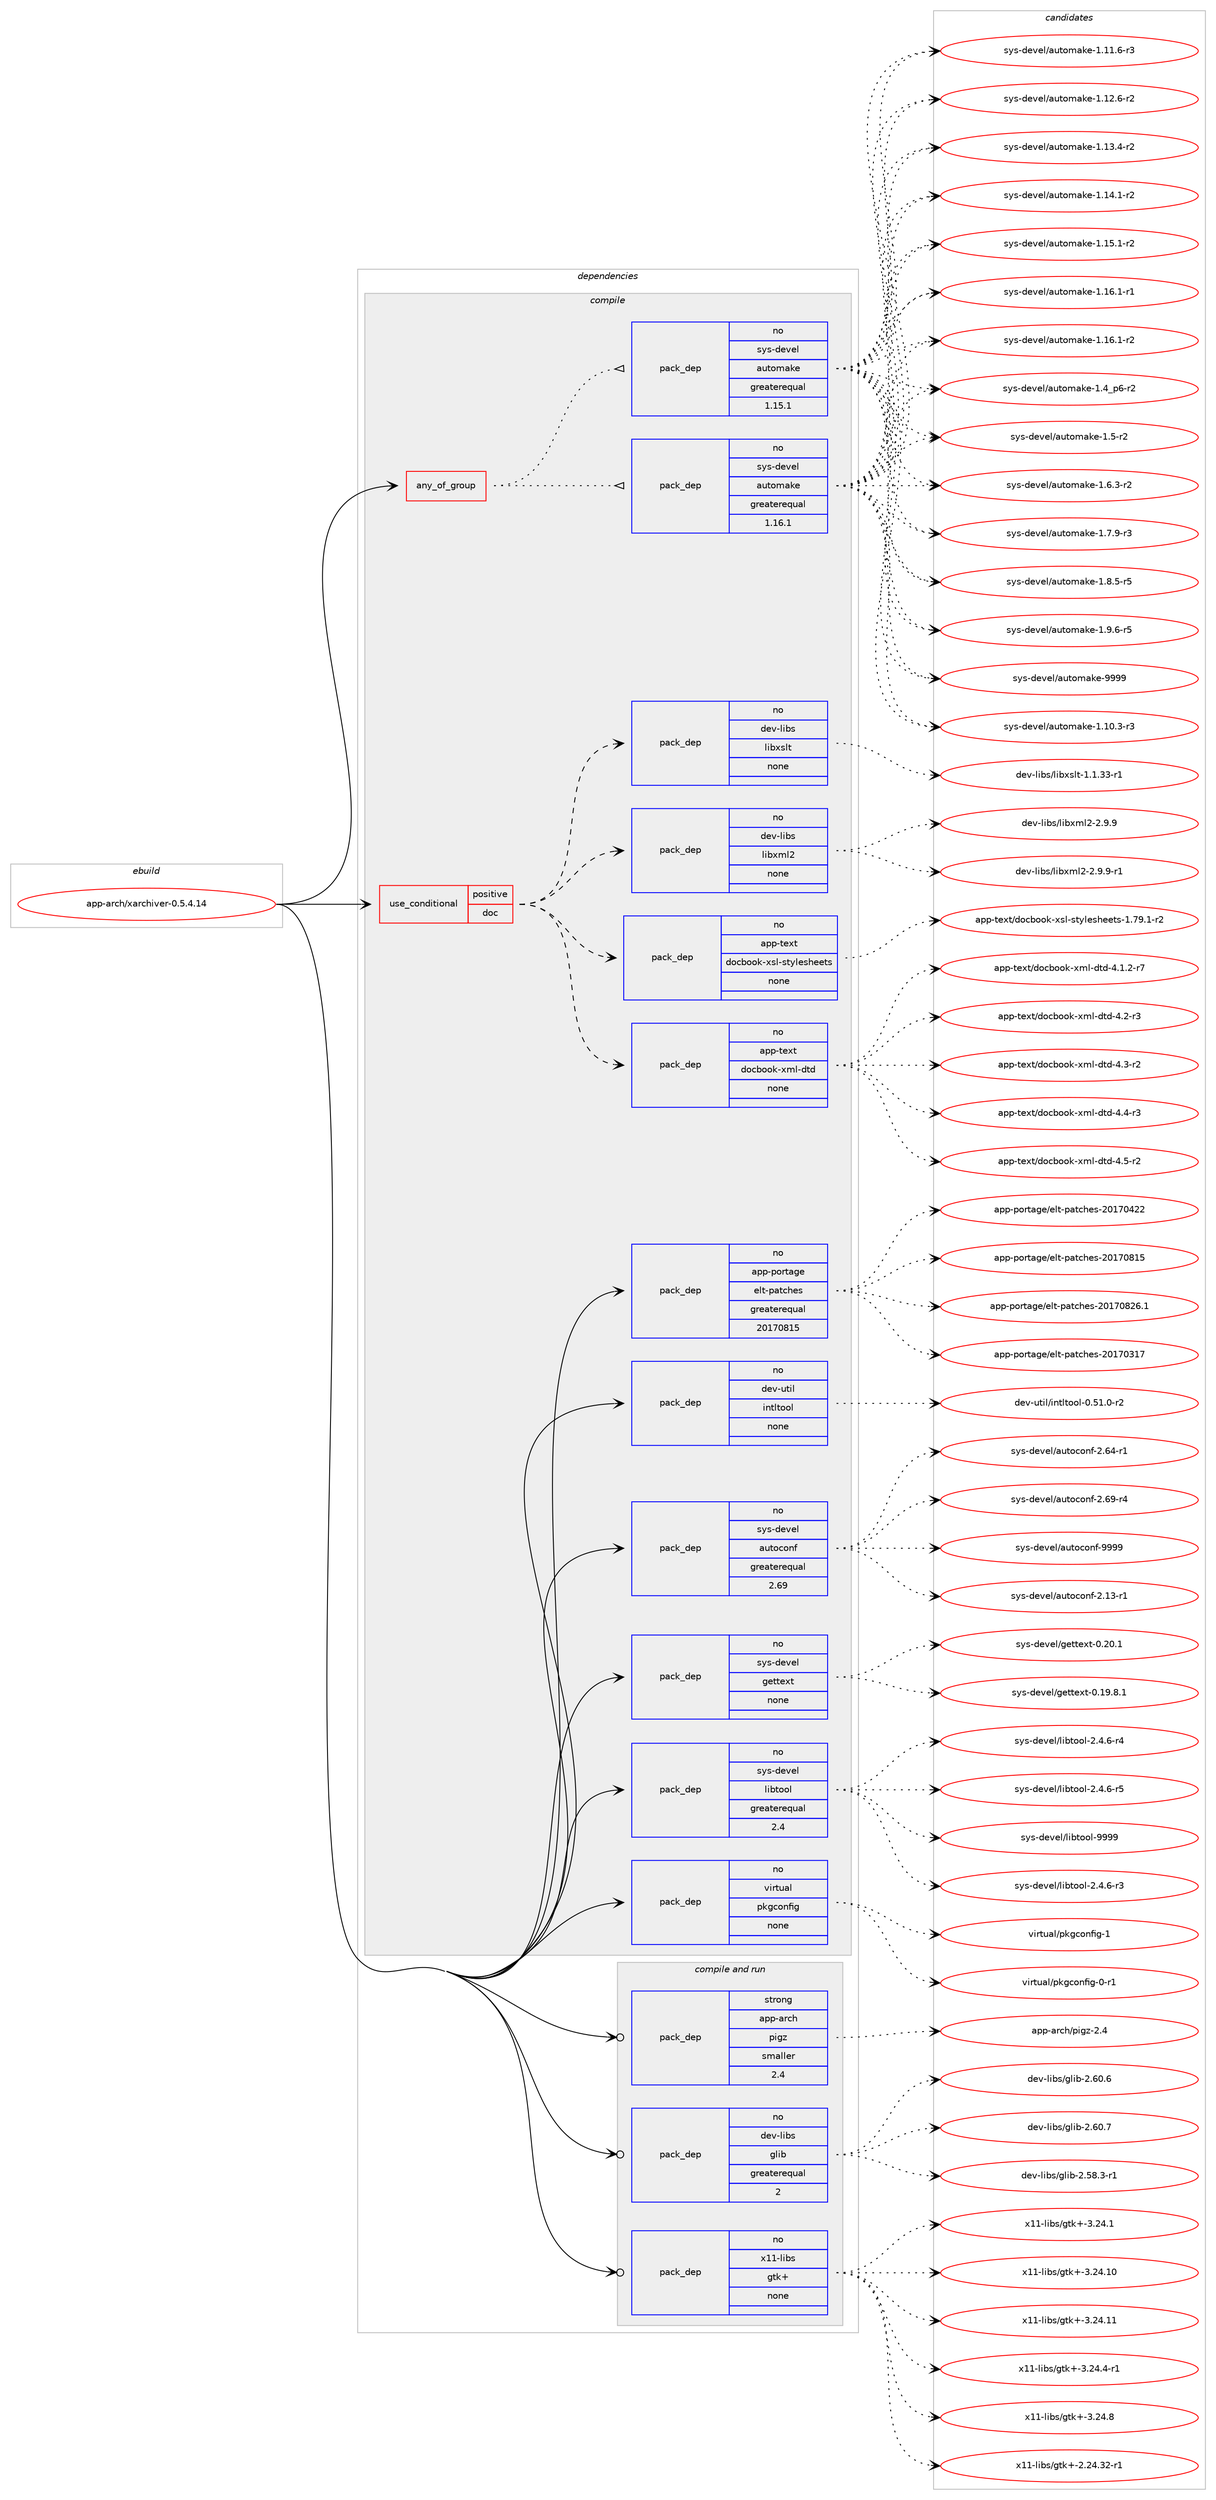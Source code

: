 digraph prolog {

# *************
# Graph options
# *************

newrank=true;
concentrate=true;
compound=true;
graph [rankdir=LR,fontname=Helvetica,fontsize=10,ranksep=1.5];#, ranksep=2.5, nodesep=0.2];
edge  [arrowhead=vee];
node  [fontname=Helvetica,fontsize=10];

# **********
# The ebuild
# **********

subgraph cluster_leftcol {
color=gray;
rank=same;
label=<<i>ebuild</i>>;
id [label="app-arch/xarchiver-0.5.4.14", color=red, width=4, href="../app-arch/xarchiver-0.5.4.14.svg"];
}

# ****************
# The dependencies
# ****************

subgraph cluster_midcol {
color=gray;
label=<<i>dependencies</i>>;
subgraph cluster_compile {
fillcolor="#eeeeee";
style=filled;
label=<<i>compile</i>>;
subgraph any8292 {
dependency473186 [label=<<TABLE BORDER="0" CELLBORDER="1" CELLSPACING="0" CELLPADDING="4"><TR><TD CELLPADDING="10">any_of_group</TD></TR></TABLE>>, shape=none, color=red];subgraph pack351758 {
dependency473187 [label=<<TABLE BORDER="0" CELLBORDER="1" CELLSPACING="0" CELLPADDING="4" WIDTH="220"><TR><TD ROWSPAN="6" CELLPADDING="30">pack_dep</TD></TR><TR><TD WIDTH="110">no</TD></TR><TR><TD>sys-devel</TD></TR><TR><TD>automake</TD></TR><TR><TD>greaterequal</TD></TR><TR><TD>1.16.1</TD></TR></TABLE>>, shape=none, color=blue];
}
dependency473186:e -> dependency473187:w [weight=20,style="dotted",arrowhead="oinv"];
subgraph pack351759 {
dependency473188 [label=<<TABLE BORDER="0" CELLBORDER="1" CELLSPACING="0" CELLPADDING="4" WIDTH="220"><TR><TD ROWSPAN="6" CELLPADDING="30">pack_dep</TD></TR><TR><TD WIDTH="110">no</TD></TR><TR><TD>sys-devel</TD></TR><TR><TD>automake</TD></TR><TR><TD>greaterequal</TD></TR><TR><TD>1.15.1</TD></TR></TABLE>>, shape=none, color=blue];
}
dependency473186:e -> dependency473188:w [weight=20,style="dotted",arrowhead="oinv"];
}
id:e -> dependency473186:w [weight=20,style="solid",arrowhead="vee"];
subgraph cond112835 {
dependency473189 [label=<<TABLE BORDER="0" CELLBORDER="1" CELLSPACING="0" CELLPADDING="4"><TR><TD ROWSPAN="3" CELLPADDING="10">use_conditional</TD></TR><TR><TD>positive</TD></TR><TR><TD>doc</TD></TR></TABLE>>, shape=none, color=red];
subgraph pack351760 {
dependency473190 [label=<<TABLE BORDER="0" CELLBORDER="1" CELLSPACING="0" CELLPADDING="4" WIDTH="220"><TR><TD ROWSPAN="6" CELLPADDING="30">pack_dep</TD></TR><TR><TD WIDTH="110">no</TD></TR><TR><TD>app-text</TD></TR><TR><TD>docbook-xml-dtd</TD></TR><TR><TD>none</TD></TR><TR><TD></TD></TR></TABLE>>, shape=none, color=blue];
}
dependency473189:e -> dependency473190:w [weight=20,style="dashed",arrowhead="vee"];
subgraph pack351761 {
dependency473191 [label=<<TABLE BORDER="0" CELLBORDER="1" CELLSPACING="0" CELLPADDING="4" WIDTH="220"><TR><TD ROWSPAN="6" CELLPADDING="30">pack_dep</TD></TR><TR><TD WIDTH="110">no</TD></TR><TR><TD>app-text</TD></TR><TR><TD>docbook-xsl-stylesheets</TD></TR><TR><TD>none</TD></TR><TR><TD></TD></TR></TABLE>>, shape=none, color=blue];
}
dependency473189:e -> dependency473191:w [weight=20,style="dashed",arrowhead="vee"];
subgraph pack351762 {
dependency473192 [label=<<TABLE BORDER="0" CELLBORDER="1" CELLSPACING="0" CELLPADDING="4" WIDTH="220"><TR><TD ROWSPAN="6" CELLPADDING="30">pack_dep</TD></TR><TR><TD WIDTH="110">no</TD></TR><TR><TD>dev-libs</TD></TR><TR><TD>libxml2</TD></TR><TR><TD>none</TD></TR><TR><TD></TD></TR></TABLE>>, shape=none, color=blue];
}
dependency473189:e -> dependency473192:w [weight=20,style="dashed",arrowhead="vee"];
subgraph pack351763 {
dependency473193 [label=<<TABLE BORDER="0" CELLBORDER="1" CELLSPACING="0" CELLPADDING="4" WIDTH="220"><TR><TD ROWSPAN="6" CELLPADDING="30">pack_dep</TD></TR><TR><TD WIDTH="110">no</TD></TR><TR><TD>dev-libs</TD></TR><TR><TD>libxslt</TD></TR><TR><TD>none</TD></TR><TR><TD></TD></TR></TABLE>>, shape=none, color=blue];
}
dependency473189:e -> dependency473193:w [weight=20,style="dashed",arrowhead="vee"];
}
id:e -> dependency473189:w [weight=20,style="solid",arrowhead="vee"];
subgraph pack351764 {
dependency473194 [label=<<TABLE BORDER="0" CELLBORDER="1" CELLSPACING="0" CELLPADDING="4" WIDTH="220"><TR><TD ROWSPAN="6" CELLPADDING="30">pack_dep</TD></TR><TR><TD WIDTH="110">no</TD></TR><TR><TD>app-portage</TD></TR><TR><TD>elt-patches</TD></TR><TR><TD>greaterequal</TD></TR><TR><TD>20170815</TD></TR></TABLE>>, shape=none, color=blue];
}
id:e -> dependency473194:w [weight=20,style="solid",arrowhead="vee"];
subgraph pack351765 {
dependency473195 [label=<<TABLE BORDER="0" CELLBORDER="1" CELLSPACING="0" CELLPADDING="4" WIDTH="220"><TR><TD ROWSPAN="6" CELLPADDING="30">pack_dep</TD></TR><TR><TD WIDTH="110">no</TD></TR><TR><TD>dev-util</TD></TR><TR><TD>intltool</TD></TR><TR><TD>none</TD></TR><TR><TD></TD></TR></TABLE>>, shape=none, color=blue];
}
id:e -> dependency473195:w [weight=20,style="solid",arrowhead="vee"];
subgraph pack351766 {
dependency473196 [label=<<TABLE BORDER="0" CELLBORDER="1" CELLSPACING="0" CELLPADDING="4" WIDTH="220"><TR><TD ROWSPAN="6" CELLPADDING="30">pack_dep</TD></TR><TR><TD WIDTH="110">no</TD></TR><TR><TD>sys-devel</TD></TR><TR><TD>autoconf</TD></TR><TR><TD>greaterequal</TD></TR><TR><TD>2.69</TD></TR></TABLE>>, shape=none, color=blue];
}
id:e -> dependency473196:w [weight=20,style="solid",arrowhead="vee"];
subgraph pack351767 {
dependency473197 [label=<<TABLE BORDER="0" CELLBORDER="1" CELLSPACING="0" CELLPADDING="4" WIDTH="220"><TR><TD ROWSPAN="6" CELLPADDING="30">pack_dep</TD></TR><TR><TD WIDTH="110">no</TD></TR><TR><TD>sys-devel</TD></TR><TR><TD>gettext</TD></TR><TR><TD>none</TD></TR><TR><TD></TD></TR></TABLE>>, shape=none, color=blue];
}
id:e -> dependency473197:w [weight=20,style="solid",arrowhead="vee"];
subgraph pack351768 {
dependency473198 [label=<<TABLE BORDER="0" CELLBORDER="1" CELLSPACING="0" CELLPADDING="4" WIDTH="220"><TR><TD ROWSPAN="6" CELLPADDING="30">pack_dep</TD></TR><TR><TD WIDTH="110">no</TD></TR><TR><TD>sys-devel</TD></TR><TR><TD>libtool</TD></TR><TR><TD>greaterequal</TD></TR><TR><TD>2.4</TD></TR></TABLE>>, shape=none, color=blue];
}
id:e -> dependency473198:w [weight=20,style="solid",arrowhead="vee"];
subgraph pack351769 {
dependency473199 [label=<<TABLE BORDER="0" CELLBORDER="1" CELLSPACING="0" CELLPADDING="4" WIDTH="220"><TR><TD ROWSPAN="6" CELLPADDING="30">pack_dep</TD></TR><TR><TD WIDTH="110">no</TD></TR><TR><TD>virtual</TD></TR><TR><TD>pkgconfig</TD></TR><TR><TD>none</TD></TR><TR><TD></TD></TR></TABLE>>, shape=none, color=blue];
}
id:e -> dependency473199:w [weight=20,style="solid",arrowhead="vee"];
}
subgraph cluster_compileandrun {
fillcolor="#eeeeee";
style=filled;
label=<<i>compile and run</i>>;
subgraph pack351770 {
dependency473200 [label=<<TABLE BORDER="0" CELLBORDER="1" CELLSPACING="0" CELLPADDING="4" WIDTH="220"><TR><TD ROWSPAN="6" CELLPADDING="30">pack_dep</TD></TR><TR><TD WIDTH="110">no</TD></TR><TR><TD>dev-libs</TD></TR><TR><TD>glib</TD></TR><TR><TD>greaterequal</TD></TR><TR><TD>2</TD></TR></TABLE>>, shape=none, color=blue];
}
id:e -> dependency473200:w [weight=20,style="solid",arrowhead="odotvee"];
subgraph pack351771 {
dependency473201 [label=<<TABLE BORDER="0" CELLBORDER="1" CELLSPACING="0" CELLPADDING="4" WIDTH="220"><TR><TD ROWSPAN="6" CELLPADDING="30">pack_dep</TD></TR><TR><TD WIDTH="110">no</TD></TR><TR><TD>x11-libs</TD></TR><TR><TD>gtk+</TD></TR><TR><TD>none</TD></TR><TR><TD></TD></TR></TABLE>>, shape=none, color=blue];
}
id:e -> dependency473201:w [weight=20,style="solid",arrowhead="odotvee"];
subgraph pack351772 {
dependency473202 [label=<<TABLE BORDER="0" CELLBORDER="1" CELLSPACING="0" CELLPADDING="4" WIDTH="220"><TR><TD ROWSPAN="6" CELLPADDING="30">pack_dep</TD></TR><TR><TD WIDTH="110">strong</TD></TR><TR><TD>app-arch</TD></TR><TR><TD>pigz</TD></TR><TR><TD>smaller</TD></TR><TR><TD>2.4</TD></TR></TABLE>>, shape=none, color=blue];
}
id:e -> dependency473202:w [weight=20,style="solid",arrowhead="odotvee"];
}
subgraph cluster_run {
fillcolor="#eeeeee";
style=filled;
label=<<i>run</i>>;
}
}

# **************
# The candidates
# **************

subgraph cluster_choices {
rank=same;
color=gray;
label=<<i>candidates</i>>;

subgraph choice351758 {
color=black;
nodesep=1;
choice11512111545100101118101108479711711611110997107101454946494846514511451 [label="sys-devel/automake-1.10.3-r3", color=red, width=4,href="../sys-devel/automake-1.10.3-r3.svg"];
choice11512111545100101118101108479711711611110997107101454946494946544511451 [label="sys-devel/automake-1.11.6-r3", color=red, width=4,href="../sys-devel/automake-1.11.6-r3.svg"];
choice11512111545100101118101108479711711611110997107101454946495046544511450 [label="sys-devel/automake-1.12.6-r2", color=red, width=4,href="../sys-devel/automake-1.12.6-r2.svg"];
choice11512111545100101118101108479711711611110997107101454946495146524511450 [label="sys-devel/automake-1.13.4-r2", color=red, width=4,href="../sys-devel/automake-1.13.4-r2.svg"];
choice11512111545100101118101108479711711611110997107101454946495246494511450 [label="sys-devel/automake-1.14.1-r2", color=red, width=4,href="../sys-devel/automake-1.14.1-r2.svg"];
choice11512111545100101118101108479711711611110997107101454946495346494511450 [label="sys-devel/automake-1.15.1-r2", color=red, width=4,href="../sys-devel/automake-1.15.1-r2.svg"];
choice11512111545100101118101108479711711611110997107101454946495446494511449 [label="sys-devel/automake-1.16.1-r1", color=red, width=4,href="../sys-devel/automake-1.16.1-r1.svg"];
choice11512111545100101118101108479711711611110997107101454946495446494511450 [label="sys-devel/automake-1.16.1-r2", color=red, width=4,href="../sys-devel/automake-1.16.1-r2.svg"];
choice115121115451001011181011084797117116111109971071014549465295112544511450 [label="sys-devel/automake-1.4_p6-r2", color=red, width=4,href="../sys-devel/automake-1.4_p6-r2.svg"];
choice11512111545100101118101108479711711611110997107101454946534511450 [label="sys-devel/automake-1.5-r2", color=red, width=4,href="../sys-devel/automake-1.5-r2.svg"];
choice115121115451001011181011084797117116111109971071014549465446514511450 [label="sys-devel/automake-1.6.3-r2", color=red, width=4,href="../sys-devel/automake-1.6.3-r2.svg"];
choice115121115451001011181011084797117116111109971071014549465546574511451 [label="sys-devel/automake-1.7.9-r3", color=red, width=4,href="../sys-devel/automake-1.7.9-r3.svg"];
choice115121115451001011181011084797117116111109971071014549465646534511453 [label="sys-devel/automake-1.8.5-r5", color=red, width=4,href="../sys-devel/automake-1.8.5-r5.svg"];
choice115121115451001011181011084797117116111109971071014549465746544511453 [label="sys-devel/automake-1.9.6-r5", color=red, width=4,href="../sys-devel/automake-1.9.6-r5.svg"];
choice115121115451001011181011084797117116111109971071014557575757 [label="sys-devel/automake-9999", color=red, width=4,href="../sys-devel/automake-9999.svg"];
dependency473187:e -> choice11512111545100101118101108479711711611110997107101454946494846514511451:w [style=dotted,weight="100"];
dependency473187:e -> choice11512111545100101118101108479711711611110997107101454946494946544511451:w [style=dotted,weight="100"];
dependency473187:e -> choice11512111545100101118101108479711711611110997107101454946495046544511450:w [style=dotted,weight="100"];
dependency473187:e -> choice11512111545100101118101108479711711611110997107101454946495146524511450:w [style=dotted,weight="100"];
dependency473187:e -> choice11512111545100101118101108479711711611110997107101454946495246494511450:w [style=dotted,weight="100"];
dependency473187:e -> choice11512111545100101118101108479711711611110997107101454946495346494511450:w [style=dotted,weight="100"];
dependency473187:e -> choice11512111545100101118101108479711711611110997107101454946495446494511449:w [style=dotted,weight="100"];
dependency473187:e -> choice11512111545100101118101108479711711611110997107101454946495446494511450:w [style=dotted,weight="100"];
dependency473187:e -> choice115121115451001011181011084797117116111109971071014549465295112544511450:w [style=dotted,weight="100"];
dependency473187:e -> choice11512111545100101118101108479711711611110997107101454946534511450:w [style=dotted,weight="100"];
dependency473187:e -> choice115121115451001011181011084797117116111109971071014549465446514511450:w [style=dotted,weight="100"];
dependency473187:e -> choice115121115451001011181011084797117116111109971071014549465546574511451:w [style=dotted,weight="100"];
dependency473187:e -> choice115121115451001011181011084797117116111109971071014549465646534511453:w [style=dotted,weight="100"];
dependency473187:e -> choice115121115451001011181011084797117116111109971071014549465746544511453:w [style=dotted,weight="100"];
dependency473187:e -> choice115121115451001011181011084797117116111109971071014557575757:w [style=dotted,weight="100"];
}
subgraph choice351759 {
color=black;
nodesep=1;
choice11512111545100101118101108479711711611110997107101454946494846514511451 [label="sys-devel/automake-1.10.3-r3", color=red, width=4,href="../sys-devel/automake-1.10.3-r3.svg"];
choice11512111545100101118101108479711711611110997107101454946494946544511451 [label="sys-devel/automake-1.11.6-r3", color=red, width=4,href="../sys-devel/automake-1.11.6-r3.svg"];
choice11512111545100101118101108479711711611110997107101454946495046544511450 [label="sys-devel/automake-1.12.6-r2", color=red, width=4,href="../sys-devel/automake-1.12.6-r2.svg"];
choice11512111545100101118101108479711711611110997107101454946495146524511450 [label="sys-devel/automake-1.13.4-r2", color=red, width=4,href="../sys-devel/automake-1.13.4-r2.svg"];
choice11512111545100101118101108479711711611110997107101454946495246494511450 [label="sys-devel/automake-1.14.1-r2", color=red, width=4,href="../sys-devel/automake-1.14.1-r2.svg"];
choice11512111545100101118101108479711711611110997107101454946495346494511450 [label="sys-devel/automake-1.15.1-r2", color=red, width=4,href="../sys-devel/automake-1.15.1-r2.svg"];
choice11512111545100101118101108479711711611110997107101454946495446494511449 [label="sys-devel/automake-1.16.1-r1", color=red, width=4,href="../sys-devel/automake-1.16.1-r1.svg"];
choice11512111545100101118101108479711711611110997107101454946495446494511450 [label="sys-devel/automake-1.16.1-r2", color=red, width=4,href="../sys-devel/automake-1.16.1-r2.svg"];
choice115121115451001011181011084797117116111109971071014549465295112544511450 [label="sys-devel/automake-1.4_p6-r2", color=red, width=4,href="../sys-devel/automake-1.4_p6-r2.svg"];
choice11512111545100101118101108479711711611110997107101454946534511450 [label="sys-devel/automake-1.5-r2", color=red, width=4,href="../sys-devel/automake-1.5-r2.svg"];
choice115121115451001011181011084797117116111109971071014549465446514511450 [label="sys-devel/automake-1.6.3-r2", color=red, width=4,href="../sys-devel/automake-1.6.3-r2.svg"];
choice115121115451001011181011084797117116111109971071014549465546574511451 [label="sys-devel/automake-1.7.9-r3", color=red, width=4,href="../sys-devel/automake-1.7.9-r3.svg"];
choice115121115451001011181011084797117116111109971071014549465646534511453 [label="sys-devel/automake-1.8.5-r5", color=red, width=4,href="../sys-devel/automake-1.8.5-r5.svg"];
choice115121115451001011181011084797117116111109971071014549465746544511453 [label="sys-devel/automake-1.9.6-r5", color=red, width=4,href="../sys-devel/automake-1.9.6-r5.svg"];
choice115121115451001011181011084797117116111109971071014557575757 [label="sys-devel/automake-9999", color=red, width=4,href="../sys-devel/automake-9999.svg"];
dependency473188:e -> choice11512111545100101118101108479711711611110997107101454946494846514511451:w [style=dotted,weight="100"];
dependency473188:e -> choice11512111545100101118101108479711711611110997107101454946494946544511451:w [style=dotted,weight="100"];
dependency473188:e -> choice11512111545100101118101108479711711611110997107101454946495046544511450:w [style=dotted,weight="100"];
dependency473188:e -> choice11512111545100101118101108479711711611110997107101454946495146524511450:w [style=dotted,weight="100"];
dependency473188:e -> choice11512111545100101118101108479711711611110997107101454946495246494511450:w [style=dotted,weight="100"];
dependency473188:e -> choice11512111545100101118101108479711711611110997107101454946495346494511450:w [style=dotted,weight="100"];
dependency473188:e -> choice11512111545100101118101108479711711611110997107101454946495446494511449:w [style=dotted,weight="100"];
dependency473188:e -> choice11512111545100101118101108479711711611110997107101454946495446494511450:w [style=dotted,weight="100"];
dependency473188:e -> choice115121115451001011181011084797117116111109971071014549465295112544511450:w [style=dotted,weight="100"];
dependency473188:e -> choice11512111545100101118101108479711711611110997107101454946534511450:w [style=dotted,weight="100"];
dependency473188:e -> choice115121115451001011181011084797117116111109971071014549465446514511450:w [style=dotted,weight="100"];
dependency473188:e -> choice115121115451001011181011084797117116111109971071014549465546574511451:w [style=dotted,weight="100"];
dependency473188:e -> choice115121115451001011181011084797117116111109971071014549465646534511453:w [style=dotted,weight="100"];
dependency473188:e -> choice115121115451001011181011084797117116111109971071014549465746544511453:w [style=dotted,weight="100"];
dependency473188:e -> choice115121115451001011181011084797117116111109971071014557575757:w [style=dotted,weight="100"];
}
subgraph choice351760 {
color=black;
nodesep=1;
choice971121124511610112011647100111999811111110745120109108451001161004552464946504511455 [label="app-text/docbook-xml-dtd-4.1.2-r7", color=red, width=4,href="../app-text/docbook-xml-dtd-4.1.2-r7.svg"];
choice97112112451161011201164710011199981111111074512010910845100116100455246504511451 [label="app-text/docbook-xml-dtd-4.2-r3", color=red, width=4,href="../app-text/docbook-xml-dtd-4.2-r3.svg"];
choice97112112451161011201164710011199981111111074512010910845100116100455246514511450 [label="app-text/docbook-xml-dtd-4.3-r2", color=red, width=4,href="../app-text/docbook-xml-dtd-4.3-r2.svg"];
choice97112112451161011201164710011199981111111074512010910845100116100455246524511451 [label="app-text/docbook-xml-dtd-4.4-r3", color=red, width=4,href="../app-text/docbook-xml-dtd-4.4-r3.svg"];
choice97112112451161011201164710011199981111111074512010910845100116100455246534511450 [label="app-text/docbook-xml-dtd-4.5-r2", color=red, width=4,href="../app-text/docbook-xml-dtd-4.5-r2.svg"];
dependency473190:e -> choice971121124511610112011647100111999811111110745120109108451001161004552464946504511455:w [style=dotted,weight="100"];
dependency473190:e -> choice97112112451161011201164710011199981111111074512010910845100116100455246504511451:w [style=dotted,weight="100"];
dependency473190:e -> choice97112112451161011201164710011199981111111074512010910845100116100455246514511450:w [style=dotted,weight="100"];
dependency473190:e -> choice97112112451161011201164710011199981111111074512010910845100116100455246524511451:w [style=dotted,weight="100"];
dependency473190:e -> choice97112112451161011201164710011199981111111074512010910845100116100455246534511450:w [style=dotted,weight="100"];
}
subgraph choice351761 {
color=black;
nodesep=1;
choice97112112451161011201164710011199981111111074512011510845115116121108101115104101101116115454946555746494511450 [label="app-text/docbook-xsl-stylesheets-1.79.1-r2", color=red, width=4,href="../app-text/docbook-xsl-stylesheets-1.79.1-r2.svg"];
dependency473191:e -> choice97112112451161011201164710011199981111111074512011510845115116121108101115104101101116115454946555746494511450:w [style=dotted,weight="100"];
}
subgraph choice351762 {
color=black;
nodesep=1;
choice1001011184510810598115471081059812010910850455046574657 [label="dev-libs/libxml2-2.9.9", color=red, width=4,href="../dev-libs/libxml2-2.9.9.svg"];
choice10010111845108105981154710810598120109108504550465746574511449 [label="dev-libs/libxml2-2.9.9-r1", color=red, width=4,href="../dev-libs/libxml2-2.9.9-r1.svg"];
dependency473192:e -> choice1001011184510810598115471081059812010910850455046574657:w [style=dotted,weight="100"];
dependency473192:e -> choice10010111845108105981154710810598120109108504550465746574511449:w [style=dotted,weight="100"];
}
subgraph choice351763 {
color=black;
nodesep=1;
choice10010111845108105981154710810598120115108116454946494651514511449 [label="dev-libs/libxslt-1.1.33-r1", color=red, width=4,href="../dev-libs/libxslt-1.1.33-r1.svg"];
dependency473193:e -> choice10010111845108105981154710810598120115108116454946494651514511449:w [style=dotted,weight="100"];
}
subgraph choice351764 {
color=black;
nodesep=1;
choice97112112451121111141169710310147101108116451129711699104101115455048495548514955 [label="app-portage/elt-patches-20170317", color=red, width=4,href="../app-portage/elt-patches-20170317.svg"];
choice97112112451121111141169710310147101108116451129711699104101115455048495548525050 [label="app-portage/elt-patches-20170422", color=red, width=4,href="../app-portage/elt-patches-20170422.svg"];
choice97112112451121111141169710310147101108116451129711699104101115455048495548564953 [label="app-portage/elt-patches-20170815", color=red, width=4,href="../app-portage/elt-patches-20170815.svg"];
choice971121124511211111411697103101471011081164511297116991041011154550484955485650544649 [label="app-portage/elt-patches-20170826.1", color=red, width=4,href="../app-portage/elt-patches-20170826.1.svg"];
dependency473194:e -> choice97112112451121111141169710310147101108116451129711699104101115455048495548514955:w [style=dotted,weight="100"];
dependency473194:e -> choice97112112451121111141169710310147101108116451129711699104101115455048495548525050:w [style=dotted,weight="100"];
dependency473194:e -> choice97112112451121111141169710310147101108116451129711699104101115455048495548564953:w [style=dotted,weight="100"];
dependency473194:e -> choice971121124511211111411697103101471011081164511297116991041011154550484955485650544649:w [style=dotted,weight="100"];
}
subgraph choice351765 {
color=black;
nodesep=1;
choice1001011184511711610510847105110116108116111111108454846534946484511450 [label="dev-util/intltool-0.51.0-r2", color=red, width=4,href="../dev-util/intltool-0.51.0-r2.svg"];
dependency473195:e -> choice1001011184511711610510847105110116108116111111108454846534946484511450:w [style=dotted,weight="100"];
}
subgraph choice351766 {
color=black;
nodesep=1;
choice1151211154510010111810110847971171161119911111010245504649514511449 [label="sys-devel/autoconf-2.13-r1", color=red, width=4,href="../sys-devel/autoconf-2.13-r1.svg"];
choice1151211154510010111810110847971171161119911111010245504654524511449 [label="sys-devel/autoconf-2.64-r1", color=red, width=4,href="../sys-devel/autoconf-2.64-r1.svg"];
choice1151211154510010111810110847971171161119911111010245504654574511452 [label="sys-devel/autoconf-2.69-r4", color=red, width=4,href="../sys-devel/autoconf-2.69-r4.svg"];
choice115121115451001011181011084797117116111991111101024557575757 [label="sys-devel/autoconf-9999", color=red, width=4,href="../sys-devel/autoconf-9999.svg"];
dependency473196:e -> choice1151211154510010111810110847971171161119911111010245504649514511449:w [style=dotted,weight="100"];
dependency473196:e -> choice1151211154510010111810110847971171161119911111010245504654524511449:w [style=dotted,weight="100"];
dependency473196:e -> choice1151211154510010111810110847971171161119911111010245504654574511452:w [style=dotted,weight="100"];
dependency473196:e -> choice115121115451001011181011084797117116111991111101024557575757:w [style=dotted,weight="100"];
}
subgraph choice351767 {
color=black;
nodesep=1;
choice1151211154510010111810110847103101116116101120116454846495746564649 [label="sys-devel/gettext-0.19.8.1", color=red, width=4,href="../sys-devel/gettext-0.19.8.1.svg"];
choice115121115451001011181011084710310111611610112011645484650484649 [label="sys-devel/gettext-0.20.1", color=red, width=4,href="../sys-devel/gettext-0.20.1.svg"];
dependency473197:e -> choice1151211154510010111810110847103101116116101120116454846495746564649:w [style=dotted,weight="100"];
dependency473197:e -> choice115121115451001011181011084710310111611610112011645484650484649:w [style=dotted,weight="100"];
}
subgraph choice351768 {
color=black;
nodesep=1;
choice1151211154510010111810110847108105981161111111084550465246544511451 [label="sys-devel/libtool-2.4.6-r3", color=red, width=4,href="../sys-devel/libtool-2.4.6-r3.svg"];
choice1151211154510010111810110847108105981161111111084550465246544511452 [label="sys-devel/libtool-2.4.6-r4", color=red, width=4,href="../sys-devel/libtool-2.4.6-r4.svg"];
choice1151211154510010111810110847108105981161111111084550465246544511453 [label="sys-devel/libtool-2.4.6-r5", color=red, width=4,href="../sys-devel/libtool-2.4.6-r5.svg"];
choice1151211154510010111810110847108105981161111111084557575757 [label="sys-devel/libtool-9999", color=red, width=4,href="../sys-devel/libtool-9999.svg"];
dependency473198:e -> choice1151211154510010111810110847108105981161111111084550465246544511451:w [style=dotted,weight="100"];
dependency473198:e -> choice1151211154510010111810110847108105981161111111084550465246544511452:w [style=dotted,weight="100"];
dependency473198:e -> choice1151211154510010111810110847108105981161111111084550465246544511453:w [style=dotted,weight="100"];
dependency473198:e -> choice1151211154510010111810110847108105981161111111084557575757:w [style=dotted,weight="100"];
}
subgraph choice351769 {
color=black;
nodesep=1;
choice11810511411611797108471121071039911111010210510345484511449 [label="virtual/pkgconfig-0-r1", color=red, width=4,href="../virtual/pkgconfig-0-r1.svg"];
choice1181051141161179710847112107103991111101021051034549 [label="virtual/pkgconfig-1", color=red, width=4,href="../virtual/pkgconfig-1.svg"];
dependency473199:e -> choice11810511411611797108471121071039911111010210510345484511449:w [style=dotted,weight="100"];
dependency473199:e -> choice1181051141161179710847112107103991111101021051034549:w [style=dotted,weight="100"];
}
subgraph choice351770 {
color=black;
nodesep=1;
choice10010111845108105981154710310810598455046535646514511449 [label="dev-libs/glib-2.58.3-r1", color=red, width=4,href="../dev-libs/glib-2.58.3-r1.svg"];
choice1001011184510810598115471031081059845504654484654 [label="dev-libs/glib-2.60.6", color=red, width=4,href="../dev-libs/glib-2.60.6.svg"];
choice1001011184510810598115471031081059845504654484655 [label="dev-libs/glib-2.60.7", color=red, width=4,href="../dev-libs/glib-2.60.7.svg"];
dependency473200:e -> choice10010111845108105981154710310810598455046535646514511449:w [style=dotted,weight="100"];
dependency473200:e -> choice1001011184510810598115471031081059845504654484654:w [style=dotted,weight="100"];
dependency473200:e -> choice1001011184510810598115471031081059845504654484655:w [style=dotted,weight="100"];
}
subgraph choice351771 {
color=black;
nodesep=1;
choice12049494510810598115471031161074345504650524651504511449 [label="x11-libs/gtk+-2.24.32-r1", color=red, width=4,href="../x11-libs/gtk+-2.24.32-r1.svg"];
choice12049494510810598115471031161074345514650524649 [label="x11-libs/gtk+-3.24.1", color=red, width=4,href="../x11-libs/gtk+-3.24.1.svg"];
choice1204949451081059811547103116107434551465052464948 [label="x11-libs/gtk+-3.24.10", color=red, width=4,href="../x11-libs/gtk+-3.24.10.svg"];
choice1204949451081059811547103116107434551465052464949 [label="x11-libs/gtk+-3.24.11", color=red, width=4,href="../x11-libs/gtk+-3.24.11.svg"];
choice120494945108105981154710311610743455146505246524511449 [label="x11-libs/gtk+-3.24.4-r1", color=red, width=4,href="../x11-libs/gtk+-3.24.4-r1.svg"];
choice12049494510810598115471031161074345514650524656 [label="x11-libs/gtk+-3.24.8", color=red, width=4,href="../x11-libs/gtk+-3.24.8.svg"];
dependency473201:e -> choice12049494510810598115471031161074345504650524651504511449:w [style=dotted,weight="100"];
dependency473201:e -> choice12049494510810598115471031161074345514650524649:w [style=dotted,weight="100"];
dependency473201:e -> choice1204949451081059811547103116107434551465052464948:w [style=dotted,weight="100"];
dependency473201:e -> choice1204949451081059811547103116107434551465052464949:w [style=dotted,weight="100"];
dependency473201:e -> choice120494945108105981154710311610743455146505246524511449:w [style=dotted,weight="100"];
dependency473201:e -> choice12049494510810598115471031161074345514650524656:w [style=dotted,weight="100"];
}
subgraph choice351772 {
color=black;
nodesep=1;
choice971121124597114991044711210510312245504652 [label="app-arch/pigz-2.4", color=red, width=4,href="../app-arch/pigz-2.4.svg"];
dependency473202:e -> choice971121124597114991044711210510312245504652:w [style=dotted,weight="100"];
}
}

}
